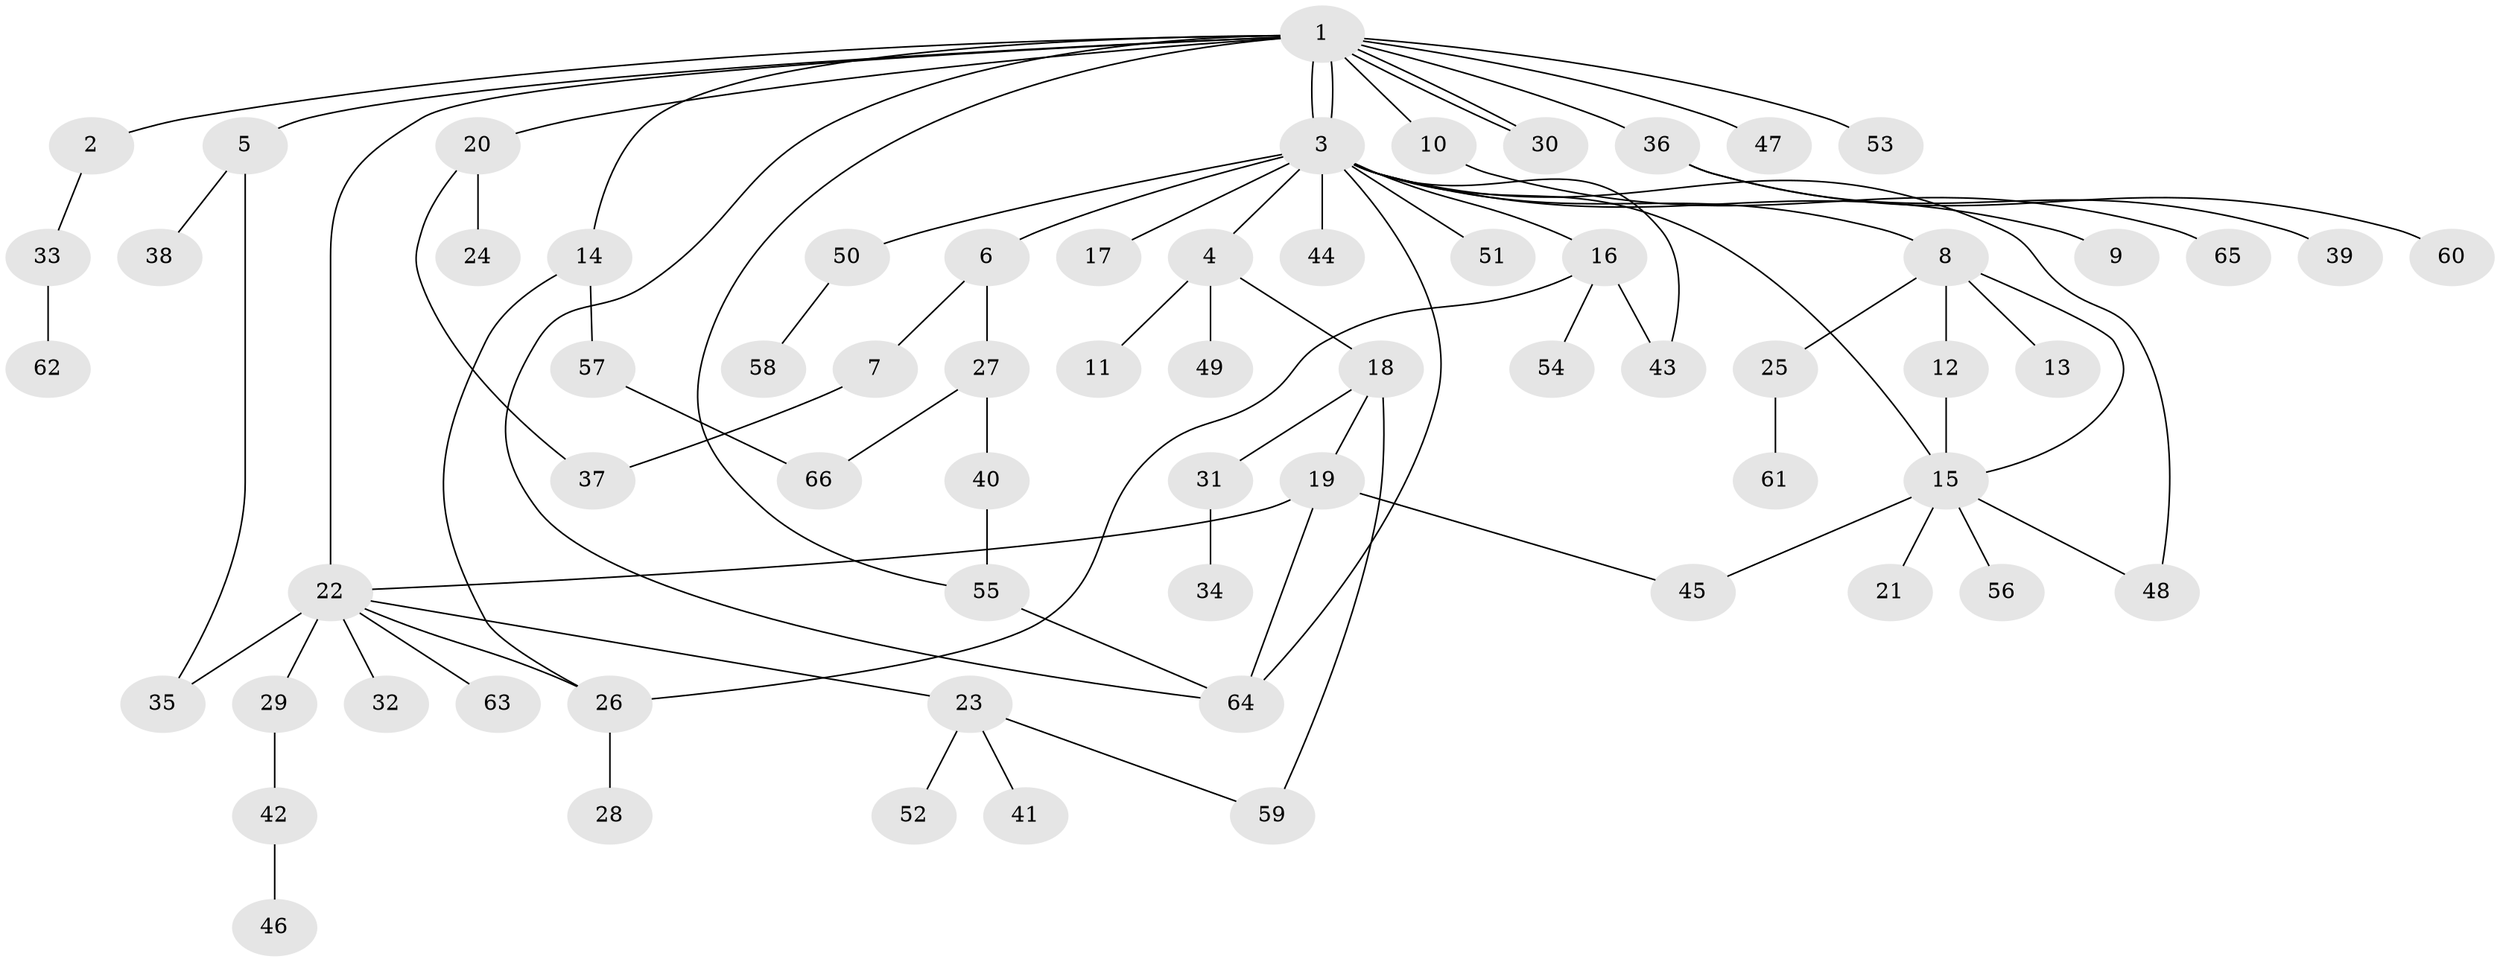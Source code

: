 // coarse degree distribution, {10: 0.05128205128205128, 1: 0.6410256410256411, 2: 0.1794871794871795, 3: 0.05128205128205128, 7: 0.05128205128205128, 9: 0.02564102564102564}
// Generated by graph-tools (version 1.1) at 2025/50/03/04/25 21:50:58]
// undirected, 66 vertices, 83 edges
graph export_dot {
graph [start="1"]
  node [color=gray90,style=filled];
  1;
  2;
  3;
  4;
  5;
  6;
  7;
  8;
  9;
  10;
  11;
  12;
  13;
  14;
  15;
  16;
  17;
  18;
  19;
  20;
  21;
  22;
  23;
  24;
  25;
  26;
  27;
  28;
  29;
  30;
  31;
  32;
  33;
  34;
  35;
  36;
  37;
  38;
  39;
  40;
  41;
  42;
  43;
  44;
  45;
  46;
  47;
  48;
  49;
  50;
  51;
  52;
  53;
  54;
  55;
  56;
  57;
  58;
  59;
  60;
  61;
  62;
  63;
  64;
  65;
  66;
  1 -- 2;
  1 -- 3;
  1 -- 3;
  1 -- 5;
  1 -- 10;
  1 -- 14;
  1 -- 20;
  1 -- 22;
  1 -- 30;
  1 -- 30;
  1 -- 36;
  1 -- 47;
  1 -- 53;
  1 -- 55;
  1 -- 64;
  2 -- 33;
  3 -- 4;
  3 -- 6;
  3 -- 8;
  3 -- 9;
  3 -- 15;
  3 -- 16;
  3 -- 17;
  3 -- 43;
  3 -- 44;
  3 -- 48;
  3 -- 50;
  3 -- 51;
  3 -- 64;
  4 -- 11;
  4 -- 18;
  4 -- 49;
  5 -- 35;
  5 -- 38;
  6 -- 7;
  6 -- 27;
  7 -- 37;
  8 -- 12;
  8 -- 13;
  8 -- 15;
  8 -- 25;
  10 -- 65;
  12 -- 15;
  14 -- 26;
  14 -- 57;
  15 -- 21;
  15 -- 45;
  15 -- 48;
  15 -- 56;
  16 -- 26;
  16 -- 43;
  16 -- 54;
  18 -- 19;
  18 -- 31;
  18 -- 59;
  19 -- 22;
  19 -- 45;
  19 -- 64;
  20 -- 24;
  20 -- 37;
  22 -- 23;
  22 -- 26;
  22 -- 29;
  22 -- 32;
  22 -- 35;
  22 -- 63;
  23 -- 41;
  23 -- 52;
  23 -- 59;
  25 -- 61;
  26 -- 28;
  27 -- 40;
  27 -- 66;
  29 -- 42;
  31 -- 34;
  33 -- 62;
  36 -- 39;
  36 -- 60;
  40 -- 55;
  42 -- 46;
  50 -- 58;
  55 -- 64;
  57 -- 66;
}
